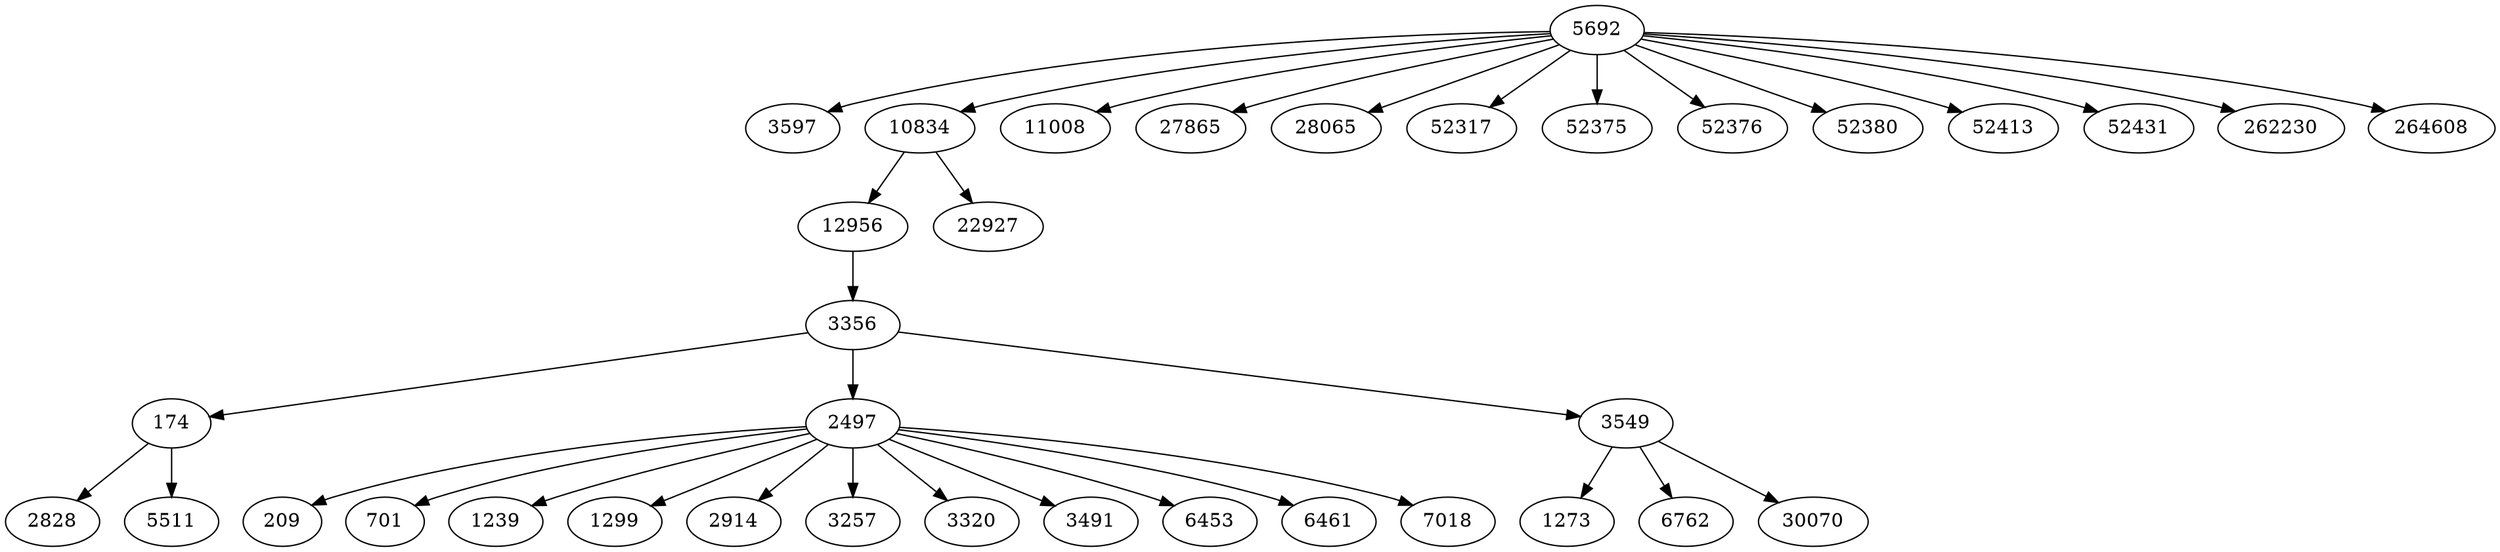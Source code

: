 digraph {
  // Node definitions.
  174;
  209;
  701;
  1239;
  1273;
  1299;
  2497;
  2828;
  2914;
  3257;
  3320;
  3356;
  3491;
  3549;
  3597;
  5511;
  5692;
  6453;
  6461;
  6762;
  7018;
  10834;
  11008;
  12956;
  22927;
  27865;
  28065;
  30070;
  52317;
  52375;
  52376;
  52380;
  52413;
  52431;
  262230;
  264608;

  // Edge definitions.
  174 -> 2828;
  174 -> 5511;
  2497 -> 209;
  2497 -> 701;
  2497 -> 1239;
  2497 -> 1299;
  2497 -> 2914;
  2497 -> 3257;
  2497 -> 3320;
  2497 -> 3491;
  2497 -> 6453;
  2497 -> 6461;
  2497 -> 7018;
  3356 -> 174;
  3356 -> 2497;
  3356 -> 3549;
  3549 -> 1273;
  3549 -> 6762;
  3549 -> 30070;
  5692 -> 3597;
  5692 -> 10834;
  5692 -> 11008;
  5692 -> 27865;
  5692 -> 28065;
  5692 -> 52317;
  5692 -> 52375;
  5692 -> 52376;
  5692 -> 52380;
  5692 -> 52413;
  5692 -> 52431;
  5692 -> 262230;
  5692 -> 264608;
  10834 -> 12956;
  10834 -> 22927;
  12956 -> 3356;
}